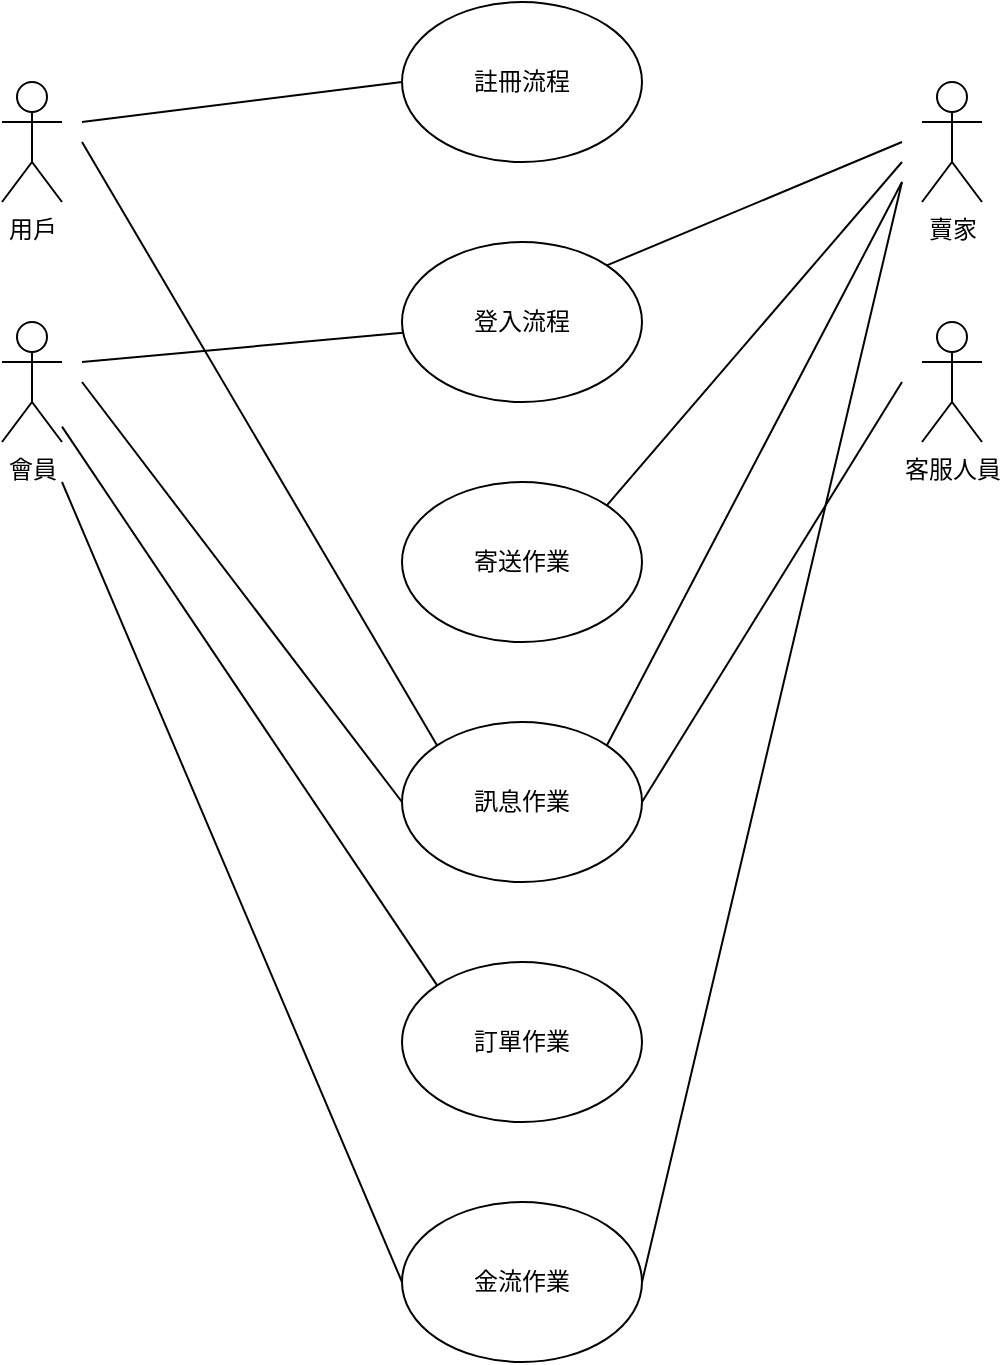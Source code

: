 <mxfile version="19.0.3" type="device"><diagram id="HyzAriFUb32nwJXd-urK" name="Page-1"><mxGraphModel dx="1176" dy="579" grid="1" gridSize="10" guides="1" tooltips="1" connect="1" arrows="1" fold="1" page="1" pageScale="1" pageWidth="827" pageHeight="1169" math="0" shadow="0"><root><mxCell id="0"/><mxCell id="1" parent="0"/><mxCell id="jX6mp6hjclVk1hOR7yzf-1" value="用戶" style="shape=umlActor;verticalLabelPosition=bottom;verticalAlign=top;html=1;outlineConnect=0;" vertex="1" parent="1"><mxGeometry x="70" y="40" width="30" height="60" as="geometry"/></mxCell><mxCell id="jX6mp6hjclVk1hOR7yzf-2" value="會員" style="shape=umlActor;verticalLabelPosition=bottom;verticalAlign=top;html=1;outlineConnect=0;" vertex="1" parent="1"><mxGeometry x="70" y="160" width="30" height="60" as="geometry"/></mxCell><mxCell id="jX6mp6hjclVk1hOR7yzf-3" value="客服人員" style="shape=umlActor;verticalLabelPosition=bottom;verticalAlign=top;html=1;outlineConnect=0;" vertex="1" parent="1"><mxGeometry x="530" y="160" width="30" height="60" as="geometry"/></mxCell><mxCell id="jX6mp6hjclVk1hOR7yzf-4" value="賣家" style="shape=umlActor;verticalLabelPosition=bottom;verticalAlign=top;html=1;outlineConnect=0;" vertex="1" parent="1"><mxGeometry x="530" y="40" width="30" height="60" as="geometry"/></mxCell><mxCell id="jX6mp6hjclVk1hOR7yzf-6" value="註冊流程" style="ellipse;whiteSpace=wrap;html=1;" vertex="1" parent="1"><mxGeometry x="270" width="120" height="80" as="geometry"/></mxCell><mxCell id="jX6mp6hjclVk1hOR7yzf-7" value="登入流程" style="ellipse;whiteSpace=wrap;html=1;" vertex="1" parent="1"><mxGeometry x="270" y="120" width="120" height="80" as="geometry"/></mxCell><mxCell id="jX6mp6hjclVk1hOR7yzf-8" value="寄送作業" style="ellipse;whiteSpace=wrap;html=1;" vertex="1" parent="1"><mxGeometry x="270" y="240" width="120" height="80" as="geometry"/></mxCell><mxCell id="jX6mp6hjclVk1hOR7yzf-9" value="訊息作業" style="ellipse;whiteSpace=wrap;html=1;" vertex="1" parent="1"><mxGeometry x="270" y="360" width="120" height="80" as="geometry"/></mxCell><mxCell id="jX6mp6hjclVk1hOR7yzf-10" value="訂單作業" style="ellipse;whiteSpace=wrap;html=1;" vertex="1" parent="1"><mxGeometry x="270" y="480" width="120" height="80" as="geometry"/></mxCell><mxCell id="jX6mp6hjclVk1hOR7yzf-11" value="金流作業" style="ellipse;whiteSpace=wrap;html=1;" vertex="1" parent="1"><mxGeometry x="270" y="600" width="120" height="80" as="geometry"/></mxCell><mxCell id="jX6mp6hjclVk1hOR7yzf-12" value="" style="endArrow=none;html=1;rounded=0;exitX=0;exitY=0.5;exitDx=0;exitDy=0;" edge="1" parent="1" source="jX6mp6hjclVk1hOR7yzf-6"><mxGeometry width="50" height="50" relative="1" as="geometry"><mxPoint x="440" y="340" as="sourcePoint"/><mxPoint x="110" y="60" as="targetPoint"/></mxGeometry></mxCell><mxCell id="jX6mp6hjclVk1hOR7yzf-13" value="" style="endArrow=none;html=1;rounded=0;exitX=0;exitY=0;exitDx=0;exitDy=0;" edge="1" parent="1" source="jX6mp6hjclVk1hOR7yzf-9"><mxGeometry width="50" height="50" relative="1" as="geometry"><mxPoint x="440" y="340" as="sourcePoint"/><mxPoint x="110" y="70" as="targetPoint"/></mxGeometry></mxCell><mxCell id="jX6mp6hjclVk1hOR7yzf-14" value="" style="endArrow=none;html=1;rounded=0;" edge="1" parent="1" source="jX6mp6hjclVk1hOR7yzf-7"><mxGeometry width="50" height="50" relative="1" as="geometry"><mxPoint x="440" y="340" as="sourcePoint"/><mxPoint x="110" y="180" as="targetPoint"/></mxGeometry></mxCell><mxCell id="jX6mp6hjclVk1hOR7yzf-15" value="" style="endArrow=none;html=1;rounded=0;exitX=0;exitY=0.5;exitDx=0;exitDy=0;" edge="1" parent="1" source="jX6mp6hjclVk1hOR7yzf-9"><mxGeometry width="50" height="50" relative="1" as="geometry"><mxPoint x="440" y="340" as="sourcePoint"/><mxPoint x="110" y="190" as="targetPoint"/></mxGeometry></mxCell><mxCell id="jX6mp6hjclVk1hOR7yzf-17" value="" style="endArrow=none;html=1;rounded=0;exitX=0;exitY=0;exitDx=0;exitDy=0;" edge="1" parent="1" source="jX6mp6hjclVk1hOR7yzf-10" target="jX6mp6hjclVk1hOR7yzf-2"><mxGeometry width="50" height="50" relative="1" as="geometry"><mxPoint x="440" y="450" as="sourcePoint"/><mxPoint x="110" y="210" as="targetPoint"/></mxGeometry></mxCell><mxCell id="jX6mp6hjclVk1hOR7yzf-18" value="" style="endArrow=none;html=1;rounded=0;exitX=0;exitY=0.5;exitDx=0;exitDy=0;" edge="1" parent="1" source="jX6mp6hjclVk1hOR7yzf-11"><mxGeometry width="50" height="50" relative="1" as="geometry"><mxPoint x="440" y="450" as="sourcePoint"/><mxPoint x="100" y="240" as="targetPoint"/></mxGeometry></mxCell><mxCell id="jX6mp6hjclVk1hOR7yzf-19" value="" style="endArrow=none;html=1;rounded=0;exitX=1;exitY=0;exitDx=0;exitDy=0;" edge="1" parent="1" source="jX6mp6hjclVk1hOR7yzf-7"><mxGeometry width="50" height="50" relative="1" as="geometry"><mxPoint x="440" y="270" as="sourcePoint"/><mxPoint x="520" y="70" as="targetPoint"/></mxGeometry></mxCell><mxCell id="jX6mp6hjclVk1hOR7yzf-20" value="" style="endArrow=none;html=1;rounded=0;exitX=1;exitY=0;exitDx=0;exitDy=0;" edge="1" parent="1" source="jX6mp6hjclVk1hOR7yzf-8"><mxGeometry width="50" height="50" relative="1" as="geometry"><mxPoint x="440" y="270" as="sourcePoint"/><mxPoint x="520" y="80" as="targetPoint"/></mxGeometry></mxCell><mxCell id="jX6mp6hjclVk1hOR7yzf-21" value="" style="endArrow=none;html=1;rounded=0;exitX=1;exitY=0;exitDx=0;exitDy=0;" edge="1" parent="1" source="jX6mp6hjclVk1hOR7yzf-9"><mxGeometry width="50" height="50" relative="1" as="geometry"><mxPoint x="440" y="270" as="sourcePoint"/><mxPoint x="520" y="90" as="targetPoint"/></mxGeometry></mxCell><mxCell id="jX6mp6hjclVk1hOR7yzf-22" value="" style="endArrow=none;html=1;rounded=0;exitX=1;exitY=0.5;exitDx=0;exitDy=0;" edge="1" parent="1" source="jX6mp6hjclVk1hOR7yzf-11"><mxGeometry width="50" height="50" relative="1" as="geometry"><mxPoint x="440" y="410" as="sourcePoint"/><mxPoint x="520" y="90" as="targetPoint"/></mxGeometry></mxCell><mxCell id="jX6mp6hjclVk1hOR7yzf-23" value="" style="endArrow=none;html=1;rounded=0;exitX=1;exitY=0.5;exitDx=0;exitDy=0;" edge="1" parent="1" source="jX6mp6hjclVk1hOR7yzf-9"><mxGeometry width="50" height="50" relative="1" as="geometry"><mxPoint x="440" y="380" as="sourcePoint"/><mxPoint x="520" y="190" as="targetPoint"/></mxGeometry></mxCell></root></mxGraphModel></diagram></mxfile>